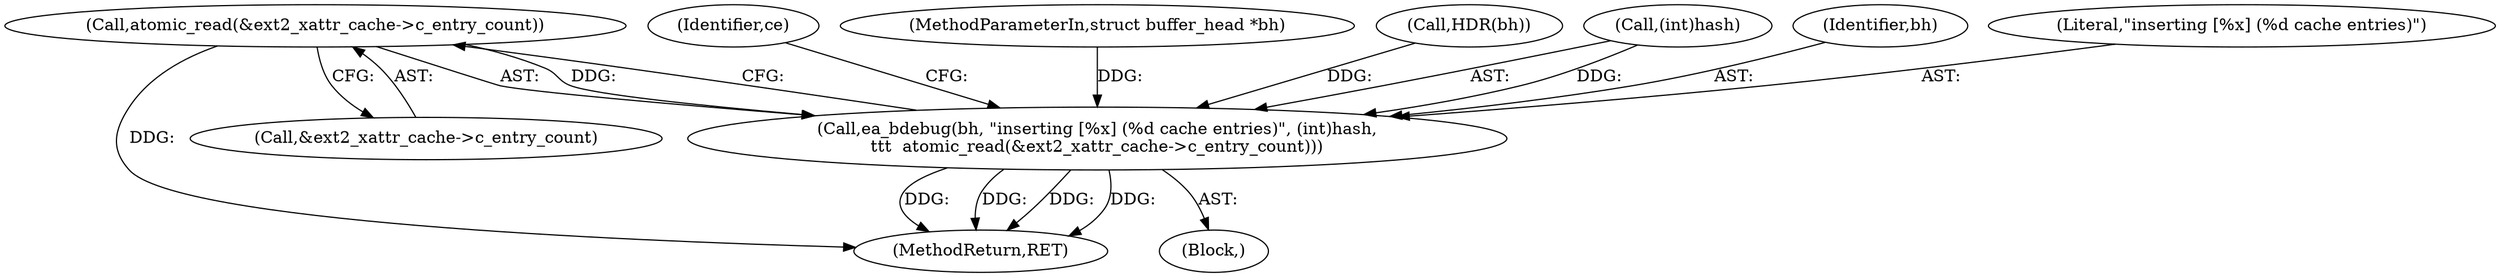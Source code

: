 digraph "0_linux_be0726d33cb8f411945884664924bed3cb8c70ee_5@API" {
"1000165" [label="(Call,atomic_read(&ext2_xattr_cache->c_entry_count))"];
"1000159" [label="(Call,ea_bdebug(bh, \"inserting [%x] (%d cache entries)\", (int)hash,\n\t\t\t  atomic_read(&ext2_xattr_cache->c_entry_count)))"];
"1000159" [label="(Call,ea_bdebug(bh, \"inserting [%x] (%d cache entries)\", (int)hash,\n\t\t\t  atomic_read(&ext2_xattr_cache->c_entry_count)))"];
"1000171" [label="(Identifier,ce)"];
"1000101" [label="(MethodParameterIn,struct buffer_head *bh)"];
"1000108" [label="(Call,HDR(bh))"];
"1000174" [label="(MethodReturn,RET)"];
"1000165" [label="(Call,atomic_read(&ext2_xattr_cache->c_entry_count))"];
"1000162" [label="(Call,(int)hash)"];
"1000160" [label="(Identifier,bh)"];
"1000166" [label="(Call,&ext2_xattr_cache->c_entry_count)"];
"1000158" [label="(Block,)"];
"1000161" [label="(Literal,\"inserting [%x] (%d cache entries)\")"];
"1000165" -> "1000159"  [label="AST: "];
"1000165" -> "1000166"  [label="CFG: "];
"1000166" -> "1000165"  [label="AST: "];
"1000159" -> "1000165"  [label="CFG: "];
"1000165" -> "1000174"  [label="DDG: "];
"1000165" -> "1000159"  [label="DDG: "];
"1000159" -> "1000158"  [label="AST: "];
"1000160" -> "1000159"  [label="AST: "];
"1000161" -> "1000159"  [label="AST: "];
"1000162" -> "1000159"  [label="AST: "];
"1000171" -> "1000159"  [label="CFG: "];
"1000159" -> "1000174"  [label="DDG: "];
"1000159" -> "1000174"  [label="DDG: "];
"1000159" -> "1000174"  [label="DDG: "];
"1000159" -> "1000174"  [label="DDG: "];
"1000108" -> "1000159"  [label="DDG: "];
"1000101" -> "1000159"  [label="DDG: "];
"1000162" -> "1000159"  [label="DDG: "];
}
